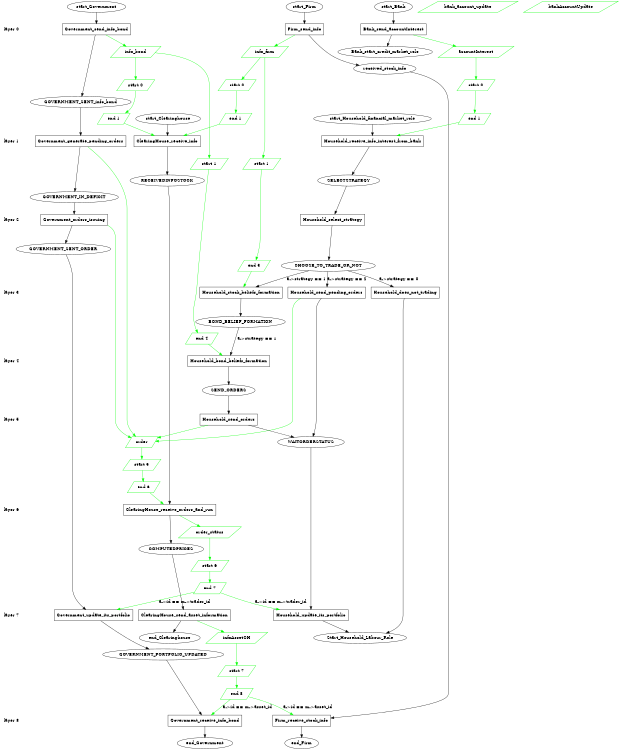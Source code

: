 digraph state_graph {
	rankdir=TB;
	size="8,5;"
	
	/* Layers */
	layer_0 [shape=plaintext, label="layer 0"];
	layer_0_b [style=invis, shape=point];
	layer_0_a [style=invis, shape=point];
	layer_0_b -> layer_0 [style=invis];
	layer_0 -> layer_0_a [style=invis];
	layer_1 [shape=plaintext, label="layer 1"];
	layer_1_b [style=invis, shape=point];
	layer_1_a [style=invis, shape=point];
	layer_1_b -> layer_1 [style=invis];
	layer_1 -> layer_1_a [style=invis];
	layer_0_a -> layer_1_b [style=invis];
	layer_2 [shape=plaintext, label="layer 2"];
	layer_2_b [style=invis, shape=point];
	layer_2_a [style=invis, shape=point];
	layer_2_b -> layer_2 [style=invis];
	layer_2 -> layer_2_a [style=invis];
	layer_1_a -> layer_2_b [style=invis];
	layer_3 [shape=plaintext, label="layer 3"];
	layer_3_b [style=invis, shape=point];
	layer_3_a [style=invis, shape=point];
	layer_3_b -> layer_3 [style=invis];
	layer_3 -> layer_3_a [style=invis];
	layer_2_a -> layer_3_b [style=invis];
	layer_4 [shape=plaintext, label="layer 4"];
	layer_4_b [style=invis, shape=point];
	layer_4_a [style=invis, shape=point];
	layer_4_b -> layer_4 [style=invis];
	layer_4 -> layer_4_a [style=invis];
	layer_3_a -> layer_4_b [style=invis];
	layer_5 [shape=plaintext, label="layer 5"];
	layer_5_b [style=invis, shape=point];
	layer_5_a [style=invis, shape=point];
	layer_5_b -> layer_5 [style=invis];
	layer_5 -> layer_5_a [style=invis];
	layer_4_a -> layer_5_b [style=invis];
	layer_6 [shape=plaintext, label="layer 6"];
	layer_6_b [style=invis, shape=point];
	layer_6_a [style=invis, shape=point];
	layer_6_b -> layer_6 [style=invis];
	layer_6 -> layer_6_a [style=invis];
	layer_5_a -> layer_6_b [style=invis];
	layer_7 [shape=plaintext, label="layer 7"];
	layer_7_b [style=invis, shape=point];
	layer_7_a [style=invis, shape=point];
	layer_7_b -> layer_7 [style=invis];
	layer_7 -> layer_7_a [style=invis];
	layer_6_a -> layer_7_b [style=invis];
	layer_8 [shape=plaintext, label="layer 8"];
	layer_8_b [style=invis, shape=point];
	layer_8_a [style=invis, shape=point];
	layer_8_b -> layer_8 [style=invis];
	layer_8 -> layer_8_a [style=invis];
	layer_7_a -> layer_8_b [style=invis];
	
	/* States */
	Firm_end_Firm [label = "end_Firm"]
	Firm_received_stock_info [label = "received_stock_info"]
	Firm_start_Firm [label = "start_Firm"]
	Household_Start_Household_Labour_Role [label = "Start_Household_Labour_Role"]
	Household_SEND_ORDERS [label = "SEND_ORDERS"]
	Household_BOND_BELIEF_FORMATION [label = "BOND_BELIEF_FORMATION"]
	Household_WAITORDERSTATUS [label = "WAITORDERSTATUS"]
	Household_CHOOSE_TO_TRADE_OR_NOT [label = "CHOOSE_TO_TRADE_OR_NOT"]
	Household_SELECTSTRATEGY [label = "SELECTSTRATEGY"]
	Household_start_Household_financial_market_role [label = "start_Household_financial_market_role"]
	Clearinghouse_end_Clearinghouse [label = "end_Clearinghouse"]
	Clearinghouse_COMPUTEDPRICES [label = "COMPUTEDPRICES"]
	Clearinghouse_RECEIVEDINFOSTOCK [label = "RECEIVEDINFOSTOCK"]
	Clearinghouse_start_Clearinghouse [label = "start_Clearinghouse"]
	Bank_Bank_start_credit_market_role [label = "Bank_start_credit_market_role"]
	Bank_start_Bank [label = "start_Bank"]
	Government_end_Government [label = "end_Government"]
	Government_GOVERNMENT_PORTFOLIO_UPDATED [label = "GOVERNMENT_PORTFOLIO_UPDATED"]
	Government_GOVERNMENT_SENT_ORDER [label = "GOVERNMENT_SENT_ORDER"]
	Government_GOVERNMENT_IN_DEFICIT [label = "GOVERNMENT_IN_DEFICIT"]
	Government_GOVERNMENT_SENT_info_bond [label = "GOVERNMENT_SENT_info_bond"]
	Government_start_Government [label = "start_Government"]
	
	/* Functions */
	Firm_Firm_send_info_start_Firm_received_stock_info [label = "Firm_send_info", shape = rect]
	Firm_Firm_receive_stock_info_received_stock_info_end_Firm [label = "Firm_receive_stock_info", shape = rect]
	Household_Household_receive_info_interest_from_bank_start_Household_financial_market_role_SELECTSTRATEGY [label = "Household_receive_info_interest_from_bank", shape = rect]
	Household_Household_select_strategy_SELECTSTRATEGY_CHOOSE_TO_TRADE_OR_NOT [label = "Household_select_strategy", shape = rect]
	Household_Household_send_pending_orders_CHOOSE_TO_TRADE_OR_NOT_WAITORDERSTATUS [label = "Household_send_pending_orders", shape = rect]
	Household_Household_stock_beliefs_formation_CHOOSE_TO_TRADE_OR_NOT_BOND_BELIEF_FORMATION [label = "Household_stock_beliefs_formation", shape = rect]
	Household_Household_bond_beliefs_formation_BOND_BELIEF_FORMATION_SEND_ORDERS [label = "Household_bond_beliefs_formation", shape = rect]
	Household_Household_does_not_trading_CHOOSE_TO_TRADE_OR_NOT_Start_Household_Labour_Role [label = "Household_does_not_trading", shape = rect]
	Household_Household_send_orders_SEND_ORDERS_WAITORDERSTATUS [label = "Household_send_orders", shape = rect]
	Household_Household_update_its_portfolio_WAITORDERSTATUS_Start_Household_Labour_Role [label = "Household_update_its_portfolio", shape = rect]
	Clearinghouse_ClearingHouse_receive_info_start_Clearinghouse_RECEIVEDINFOSTOCK [label = "ClearingHouse_receive_info", shape = rect]
	Clearinghouse_ClearingHouse_receive_orders_and_run_RECEIVEDINFOSTOCK_COMPUTEDPRICES [label = "ClearingHouse_receive_orders_and_run", shape = rect]
	Clearinghouse_ClearingHouse_send_asset_information_COMPUTEDPRICES_end_Clearinghouse [label = "ClearingHouse_send_asset_information", shape = rect]
	Bank_Bank_send_accountInterest_start_Bank_Bank_start_credit_market_role [label = "Bank_send_accountInterest", shape = rect]
	Government_Government_send_info_bond_start_Government_GOVERNMENT_SENT_info_bond [label = "Government_send_info_bond", shape = rect]
	Government_Government_generate_pending_orders_GOVERNMENT_SENT_info_bond_GOVERNMENT_IN_DEFICIT [label = "Government_generate_pending_orders", shape = rect]
	Government_Government_orders_issuing_GOVERNMENT_IN_DEFICIT_GOVERNMENT_SENT_ORDER [label = "Government_orders_issuing", shape = rect]
	Government_Government_update_its_portfolio_GOVERNMENT_SENT_ORDER_GOVERNMENT_PORTFOLIO_UPDATED [label = "Government_update_its_portfolio", shape = rect]
	Government_Government_receive_info_bond_GOVERNMENT_PORTFOLIO_UPDATED_end_Government [label = "Government_receive_info_bond", shape = rect]
	
	/* Message types */
	bank_account_update_message [ label = "bank_account_update" color="#00ff00" shape = parallelogram];
	order_message [ label = "order" color="#00ff00" shape = parallelogram];
	order_message -> order_message_start_0 [ color="#00ff00" ];
	order_message_start_0 [ label = "start 5" color="#00ff00" shape = parallelogram];
	order_message_start_0 -> order_message_end_0 [ color="#00ff00" ];
	order_message_end_0 [ label = "end 6" color="#00ff00" shape = parallelogram];
	order_message_end_0 -> Clearinghouse_ClearingHouse_receive_orders_and_run_RECEIVEDINFOSTOCK_COMPUTEDPRICES [ color="#00ff00" label = "" ];
	order_status_message [ label = "order_status" color="#00ff00" shape = parallelogram];
	order_status_message -> order_status_message_start_0 [ color="#00ff00" ];
	order_status_message_start_0 [ label = "start 6" color="#00ff00" shape = parallelogram];
	order_status_message_start_0 -> order_status_message_end_0 [ color="#00ff00" ];
	order_status_message_end_0 [ label = "end 7" color="#00ff00" shape = parallelogram];
	order_status_message_end_0 -> Household_Household_update_its_portfolio_WAITORDERSTATUS_Start_Household_Labour_Role [ color="#00ff00" label = "a->id == m->trader_id" ];
	order_status_message_end_0 -> Government_Government_update_its_portfolio_GOVERNMENT_SENT_ORDER_GOVERNMENT_PORTFOLIO_UPDATED [ color="#00ff00" label = "a->id == m->trader_id" ];
	infoAssetCH_message [ label = "infoAssetCH" color="#00ff00" shape = parallelogram];
	infoAssetCH_message -> infoAssetCH_message_start_0 [ color="#00ff00" ];
	infoAssetCH_message_start_0 [ label = "start 7" color="#00ff00" shape = parallelogram];
	infoAssetCH_message_start_0 -> infoAssetCH_message_end_0 [ color="#00ff00" ];
	infoAssetCH_message_end_0 [ label = "end 8" color="#00ff00" shape = parallelogram];
	infoAssetCH_message_end_0 -> Firm_Firm_receive_stock_info_received_stock_info_end_Firm [ color="#00ff00" label = "a->id == m->asset_id" ];
	infoAssetCH_message_end_0 -> Government_Government_receive_info_bond_GOVERNMENT_PORTFOLIO_UPDATED_end_Government [ color="#00ff00" label = "a->id == m->asset_id" ];
	info_firm_message [ label = "info_firm" color="#00ff00" shape = parallelogram];
	info_firm_message -> info_firm_message_start_0 [ color="#00ff00" ];
	info_firm_message_start_0 [ label = "start 0" color="#00ff00" shape = parallelogram];
	info_firm_message_start_0 -> info_firm_message_end_0 [ color="#00ff00" ];
	info_firm_message_end_0 [ label = "end 1" color="#00ff00" shape = parallelogram];
	info_firm_message_end_0 -> Clearinghouse_ClearingHouse_receive_info_start_Clearinghouse_RECEIVEDINFOSTOCK [ color="#00ff00" label = "" ];
	info_firm_message -> info_firm_message_start_1 [ color="#00ff00" ];
	info_firm_message_start_1 [ label = "start 1" color="#00ff00" shape = parallelogram];
	info_firm_message_start_1 -> info_firm_message_end_1 [ color="#00ff00" ];
	info_firm_message_end_1 [ label = "end 3" color="#00ff00" shape = parallelogram];
	info_firm_message_end_1 -> Household_Household_stock_beliefs_formation_CHOOSE_TO_TRADE_OR_NOT_BOND_BELIEF_FORMATION [ color="#00ff00" label = "" ];
	accountInterest_message [ label = "accountInterest" color="#00ff00" shape = parallelogram];
	accountInterest_message -> accountInterest_message_start_0 [ color="#00ff00" ];
	accountInterest_message_start_0 [ label = "start 0" color="#00ff00" shape = parallelogram];
	accountInterest_message_start_0 -> accountInterest_message_end_0 [ color="#00ff00" ];
	accountInterest_message_end_0 [ label = "end 1" color="#00ff00" shape = parallelogram];
	accountInterest_message_end_0 -> Household_Household_receive_info_interest_from_bank_start_Household_financial_market_role_SELECTSTRATEGY [ color="#00ff00" label = "" ];
	bankAccountUpdate_message [ label = "bankAccountUpdate" color="#00ff00" shape = parallelogram];
	info_bond_message [ label = "info_bond" color="#00ff00" shape = parallelogram];
	info_bond_message -> info_bond_message_start_0 [ color="#00ff00" ];
	info_bond_message_start_0 [ label = "start 0" color="#00ff00" shape = parallelogram];
	info_bond_message_start_0 -> info_bond_message_end_0 [ color="#00ff00" ];
	info_bond_message_end_0 [ label = "end 1" color="#00ff00" shape = parallelogram];
	info_bond_message_end_0 -> Clearinghouse_ClearingHouse_receive_info_start_Clearinghouse_RECEIVEDINFOSTOCK [ color="#00ff00" label = "" ];
	info_bond_message -> info_bond_message_start_1 [ color="#00ff00" ];
	info_bond_message_start_1 [ label = "start 1" color="#00ff00" shape = parallelogram];
	info_bond_message_start_1 -> info_bond_message_end_1 [ color="#00ff00" ];
	info_bond_message_end_1 [ label = "end 4" color="#00ff00" shape = parallelogram];
	info_bond_message_end_1 -> Household_Household_bond_beliefs_formation_BOND_BELIEF_FORMATION_SEND_ORDERS [ color="#00ff00" label = "" ];
	
	/* Transitions */
	Firm_start_Firm -> Firm_Firm_send_info_start_Firm_received_stock_info;
	Firm_Firm_send_info_start_Firm_received_stock_info -> Firm_received_stock_info;
	Firm_received_stock_info -> Firm_Firm_receive_stock_info_received_stock_info_end_Firm;
	Firm_Firm_receive_stock_info_received_stock_info_end_Firm -> Firm_end_Firm;
	Household_start_Household_financial_market_role -> Household_Household_receive_info_interest_from_bank_start_Household_financial_market_role_SELECTSTRATEGY;
	Household_Household_receive_info_interest_from_bank_start_Household_financial_market_role_SELECTSTRATEGY -> Household_SELECTSTRATEGY;
	Household_SELECTSTRATEGY -> Household_Household_select_strategy_SELECTSTRATEGY_CHOOSE_TO_TRADE_OR_NOT;
	Household_Household_select_strategy_SELECTSTRATEGY_CHOOSE_TO_TRADE_OR_NOT -> Household_CHOOSE_TO_TRADE_OR_NOT;
	Household_CHOOSE_TO_TRADE_OR_NOT -> Household_Household_send_pending_orders_CHOOSE_TO_TRADE_OR_NOT_WAITORDERSTATUS [ label = "a->strategy == 2"];
	Household_Household_send_pending_orders_CHOOSE_TO_TRADE_OR_NOT_WAITORDERSTATUS -> Household_WAITORDERSTATUS;
	Household_CHOOSE_TO_TRADE_OR_NOT -> Household_Household_stock_beliefs_formation_CHOOSE_TO_TRADE_OR_NOT_BOND_BELIEF_FORMATION [ label = "a->strategy == 1"];
	Household_Household_stock_beliefs_formation_CHOOSE_TO_TRADE_OR_NOT_BOND_BELIEF_FORMATION -> Household_BOND_BELIEF_FORMATION;
	Household_BOND_BELIEF_FORMATION -> Household_Household_bond_beliefs_formation_BOND_BELIEF_FORMATION_SEND_ORDERS [ label = "a->strategy == 1"];
	Household_Household_bond_beliefs_formation_BOND_BELIEF_FORMATION_SEND_ORDERS -> Household_SEND_ORDERS;
	Household_CHOOSE_TO_TRADE_OR_NOT -> Household_Household_does_not_trading_CHOOSE_TO_TRADE_OR_NOT_Start_Household_Labour_Role [ label = "a->strategy == 0"];
	Household_Household_does_not_trading_CHOOSE_TO_TRADE_OR_NOT_Start_Household_Labour_Role -> Household_Start_Household_Labour_Role;
	Household_SEND_ORDERS -> Household_Household_send_orders_SEND_ORDERS_WAITORDERSTATUS;
	Household_Household_send_orders_SEND_ORDERS_WAITORDERSTATUS -> Household_WAITORDERSTATUS;
	Household_WAITORDERSTATUS -> Household_Household_update_its_portfolio_WAITORDERSTATUS_Start_Household_Labour_Role;
	Household_Household_update_its_portfolio_WAITORDERSTATUS_Start_Household_Labour_Role -> Household_Start_Household_Labour_Role;
	Clearinghouse_start_Clearinghouse -> Clearinghouse_ClearingHouse_receive_info_start_Clearinghouse_RECEIVEDINFOSTOCK;
	Clearinghouse_ClearingHouse_receive_info_start_Clearinghouse_RECEIVEDINFOSTOCK -> Clearinghouse_RECEIVEDINFOSTOCK;
	Clearinghouse_RECEIVEDINFOSTOCK -> Clearinghouse_ClearingHouse_receive_orders_and_run_RECEIVEDINFOSTOCK_COMPUTEDPRICES;
	Clearinghouse_ClearingHouse_receive_orders_and_run_RECEIVEDINFOSTOCK_COMPUTEDPRICES -> Clearinghouse_COMPUTEDPRICES;
	Clearinghouse_COMPUTEDPRICES -> Clearinghouse_ClearingHouse_send_asset_information_COMPUTEDPRICES_end_Clearinghouse;
	Clearinghouse_ClearingHouse_send_asset_information_COMPUTEDPRICES_end_Clearinghouse -> Clearinghouse_end_Clearinghouse;
	Bank_start_Bank -> Bank_Bank_send_accountInterest_start_Bank_Bank_start_credit_market_role;
	Bank_Bank_send_accountInterest_start_Bank_Bank_start_credit_market_role -> Bank_Bank_start_credit_market_role;
	Government_start_Government -> Government_Government_send_info_bond_start_Government_GOVERNMENT_SENT_info_bond;
	Government_Government_send_info_bond_start_Government_GOVERNMENT_SENT_info_bond -> Government_GOVERNMENT_SENT_info_bond;
	Government_GOVERNMENT_SENT_info_bond -> Government_Government_generate_pending_orders_GOVERNMENT_SENT_info_bond_GOVERNMENT_IN_DEFICIT;
	Government_Government_generate_pending_orders_GOVERNMENT_SENT_info_bond_GOVERNMENT_IN_DEFICIT -> Government_GOVERNMENT_IN_DEFICIT;
	Government_GOVERNMENT_IN_DEFICIT -> Government_Government_orders_issuing_GOVERNMENT_IN_DEFICIT_GOVERNMENT_SENT_ORDER;
	Government_Government_orders_issuing_GOVERNMENT_IN_DEFICIT_GOVERNMENT_SENT_ORDER -> Government_GOVERNMENT_SENT_ORDER;
	Government_GOVERNMENT_SENT_ORDER -> Government_Government_update_its_portfolio_GOVERNMENT_SENT_ORDER_GOVERNMENT_PORTFOLIO_UPDATED;
	Government_Government_update_its_portfolio_GOVERNMENT_SENT_ORDER_GOVERNMENT_PORTFOLIO_UPDATED -> Government_GOVERNMENT_PORTFOLIO_UPDATED;
	Government_GOVERNMENT_PORTFOLIO_UPDATED -> Government_Government_receive_info_bond_GOVERNMENT_PORTFOLIO_UPDATED_end_Government;
	Government_Government_receive_info_bond_GOVERNMENT_PORTFOLIO_UPDATED_end_Government -> Government_end_Government;
	
	/* Communications */
	Firm_Firm_send_info_start_Firm_received_stock_info -> info_firm_message [ color="#00ff00" ];
	Household_Household_send_pending_orders_CHOOSE_TO_TRADE_OR_NOT_WAITORDERSTATUS -> order_message [ color="#00ff00" ];
	Household_Household_send_orders_SEND_ORDERS_WAITORDERSTATUS -> order_message [ color="#00ff00" ];
	Clearinghouse_ClearingHouse_receive_orders_and_run_RECEIVEDINFOSTOCK_COMPUTEDPRICES -> order_status_message [ color="#00ff00" ];
	Clearinghouse_ClearingHouse_send_asset_information_COMPUTEDPRICES_end_Clearinghouse -> infoAssetCH_message [ color="#00ff00" ];
	Bank_Bank_send_accountInterest_start_Bank_Bank_start_credit_market_role -> accountInterest_message [ color="#00ff00" ];
	Government_Government_send_info_bond_start_Government_GOVERNMENT_SENT_info_bond -> info_bond_message [ color="#00ff00" ];
	Government_Government_generate_pending_orders_GOVERNMENT_SENT_info_bond_GOVERNMENT_IN_DEFICIT -> order_message [ color="#00ff00" ];
	Government_Government_orders_issuing_GOVERNMENT_IN_DEFICIT_GOVERNMENT_SENT_ORDER -> order_message [ color="#00ff00" ];
	{ rank=same; layer_0;  Firm_Firm_send_info_start_Firm_received_stock_info;  Bank_Bank_send_accountInterest_start_Bank_Bank_start_credit_market_role;  Government_Government_send_info_bond_start_Government_GOVERNMENT_SENT_info_bond; }
	{ rank=same; layer_0_b; }
	{ rank=same; layer_0_a; info_firm_message_start_0; accountInterest_message_start_0; info_bond_message_start_0; }
	{ rank=same; layer_1;  Household_Household_receive_info_interest_from_bank_start_Household_financial_market_role_SELECTSTRATEGY;  Clearinghouse_ClearingHouse_receive_info_start_Clearinghouse_RECEIVEDINFOSTOCK;  Government_Government_generate_pending_orders_GOVERNMENT_SENT_info_bond_GOVERNMENT_IN_DEFICIT; }
	{ rank=same; layer_1_b; info_firm_message_end_0; accountInterest_message_end_0; info_bond_message_end_0; }
	{ rank=same; layer_1_a; info_firm_message_start_1; info_bond_message_start_1; }
	{ rank=same; layer_2;  Household_Household_select_strategy_SELECTSTRATEGY_CHOOSE_TO_TRADE_OR_NOT;  Government_Government_orders_issuing_GOVERNMENT_IN_DEFICIT_GOVERNMENT_SENT_ORDER; }
	{ rank=same; layer_2_b; }
	{ rank=same; layer_2_a; }
	{ rank=same; layer_3;  Household_Household_send_pending_orders_CHOOSE_TO_TRADE_OR_NOT_WAITORDERSTATUS;  Household_Household_stock_beliefs_formation_CHOOSE_TO_TRADE_OR_NOT_BOND_BELIEF_FORMATION;  Household_Household_does_not_trading_CHOOSE_TO_TRADE_OR_NOT_Start_Household_Labour_Role; }
	{ rank=same; layer_3_b; info_firm_message_end_1; }
	{ rank=same; layer_3_a; }
	{ rank=same; layer_4;  Household_Household_bond_beliefs_formation_BOND_BELIEF_FORMATION_SEND_ORDERS; }
	{ rank=same; layer_4_b; info_bond_message_end_1; }
	{ rank=same; layer_4_a; }
	{ rank=same; layer_5;  Household_Household_send_orders_SEND_ORDERS_WAITORDERSTATUS; }
	{ rank=same; layer_5_b; }
	{ rank=same; layer_5_a; order_message_start_0; }
	{ rank=same; layer_6;  Clearinghouse_ClearingHouse_receive_orders_and_run_RECEIVEDINFOSTOCK_COMPUTEDPRICES; }
	{ rank=same; layer_6_b; order_message_end_0; }
	{ rank=same; layer_6_a; order_status_message_start_0; }
	{ rank=same; layer_7;  Household_Household_update_its_portfolio_WAITORDERSTATUS_Start_Household_Labour_Role;  Clearinghouse_ClearingHouse_send_asset_information_COMPUTEDPRICES_end_Clearinghouse;  Government_Government_update_its_portfolio_GOVERNMENT_SENT_ORDER_GOVERNMENT_PORTFOLIO_UPDATED; }
	{ rank=same; layer_7_b; order_status_message_end_0; }
	{ rank=same; layer_7_a; infoAssetCH_message_start_0; }
	{ rank=same; layer_8;  Firm_Firm_receive_stock_info_received_stock_info_end_Firm;  Government_Government_receive_info_bond_GOVERNMENT_PORTFOLIO_UPDATED_end_Government; }
	{ rank=same; layer_8_b; infoAssetCH_message_end_0; }
	{ rank=same; layer_8_a; }
}